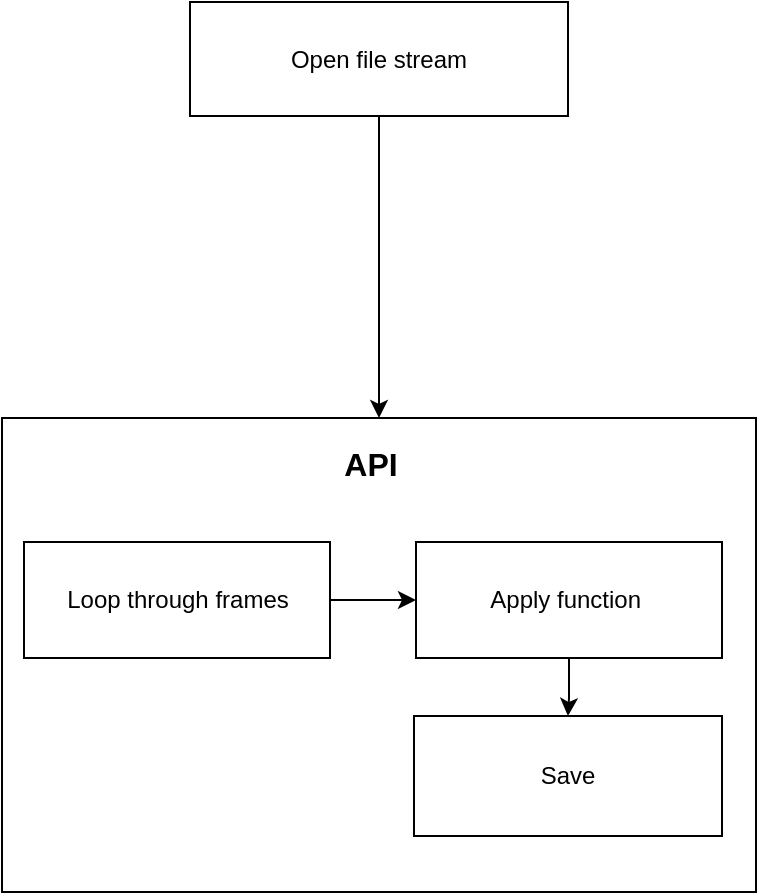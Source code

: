 <mxfile version="13.7.9" type="device"><diagram id="hShY_1-nV4Q3HBkgdRE9" name="Page-1"><mxGraphModel dx="1086" dy="966" grid="0" gridSize="10" guides="1" tooltips="1" connect="1" arrows="1" fold="1" page="1" pageScale="1" pageWidth="850" pageHeight="1100" math="0" shadow="0"><root><mxCell id="0"/><mxCell id="1" parent="0"/><mxCell id="IMS8iqdZTxW8aBVR6RQg-5" value="" style="group" vertex="1" connectable="0" parent="1"><mxGeometry x="331" y="53" width="189" height="57" as="geometry"/></mxCell><mxCell id="IMS8iqdZTxW8aBVR6RQg-4" value="" style="group" vertex="1" connectable="0" parent="IMS8iqdZTxW8aBVR6RQg-5"><mxGeometry width="189" height="57" as="geometry"/></mxCell><mxCell id="IMS8iqdZTxW8aBVR6RQg-1" value="" style="rounded=0;whiteSpace=wrap;html=1;" vertex="1" parent="IMS8iqdZTxW8aBVR6RQg-4"><mxGeometry width="189" height="57" as="geometry"/></mxCell><mxCell id="IMS8iqdZTxW8aBVR6RQg-3" value="Open file stream" style="text;html=1;strokeColor=none;fillColor=none;align=center;verticalAlign=middle;whiteSpace=wrap;rounded=0;" vertex="1" parent="IMS8iqdZTxW8aBVR6RQg-4"><mxGeometry x="25.773" y="22.167" width="137.455" height="12.667" as="geometry"/></mxCell><mxCell id="IMS8iqdZTxW8aBVR6RQg-7" value="" style="edgeStyle=orthogonalEdgeStyle;rounded=0;orthogonalLoop=1;jettySize=auto;html=1;" edge="1" parent="1" source="IMS8iqdZTxW8aBVR6RQg-1" target="IMS8iqdZTxW8aBVR6RQg-6"><mxGeometry relative="1" as="geometry"/></mxCell><mxCell id="IMS8iqdZTxW8aBVR6RQg-10" value="" style="group" vertex="1" connectable="0" parent="1"><mxGeometry x="237" y="261" width="377" height="237" as="geometry"/></mxCell><mxCell id="IMS8iqdZTxW8aBVR6RQg-6" value="" style="rounded=0;whiteSpace=wrap;html=1;" vertex="1" parent="IMS8iqdZTxW8aBVR6RQg-10"><mxGeometry width="377" height="237" as="geometry"/></mxCell><mxCell id="IMS8iqdZTxW8aBVR6RQg-9" value="&lt;font style=&quot;font-size: 16px&quot;&gt;&lt;b&gt;API&lt;/b&gt;&lt;/font&gt;" style="text;html=1;strokeColor=none;fillColor=none;align=center;verticalAlign=middle;whiteSpace=wrap;rounded=0;" vertex="1" parent="IMS8iqdZTxW8aBVR6RQg-10"><mxGeometry x="122" y="13" width="125" height="20" as="geometry"/></mxCell><mxCell id="IMS8iqdZTxW8aBVR6RQg-13" value="" style="group" vertex="1" connectable="0" parent="IMS8iqdZTxW8aBVR6RQg-10"><mxGeometry x="11" y="62" width="153" height="58" as="geometry"/></mxCell><mxCell id="IMS8iqdZTxW8aBVR6RQg-12" value="" style="rounded=0;whiteSpace=wrap;html=1;" vertex="1" parent="IMS8iqdZTxW8aBVR6RQg-13"><mxGeometry width="153" height="58" as="geometry"/></mxCell><mxCell id="IMS8iqdZTxW8aBVR6RQg-11" value="Loop through frames" style="text;html=1;strokeColor=none;fillColor=none;align=center;verticalAlign=middle;whiteSpace=wrap;rounded=0;" vertex="1" parent="IMS8iqdZTxW8aBVR6RQg-13"><mxGeometry x="11.5" y="19" width="130" height="20" as="geometry"/></mxCell><mxCell id="IMS8iqdZTxW8aBVR6RQg-17" value="" style="edgeStyle=orthogonalEdgeStyle;rounded=0;orthogonalLoop=1;jettySize=auto;html=1;" edge="1" parent="IMS8iqdZTxW8aBVR6RQg-10" source="IMS8iqdZTxW8aBVR6RQg-14" target="IMS8iqdZTxW8aBVR6RQg-16"><mxGeometry relative="1" as="geometry"/></mxCell><mxCell id="IMS8iqdZTxW8aBVR6RQg-14" value="Apply function&amp;nbsp;" style="rounded=0;whiteSpace=wrap;html=1;" vertex="1" parent="IMS8iqdZTxW8aBVR6RQg-10"><mxGeometry x="207" y="62" width="153" height="58" as="geometry"/></mxCell><mxCell id="IMS8iqdZTxW8aBVR6RQg-15" value="" style="edgeStyle=orthogonalEdgeStyle;rounded=0;orthogonalLoop=1;jettySize=auto;html=1;" edge="1" parent="IMS8iqdZTxW8aBVR6RQg-10" source="IMS8iqdZTxW8aBVR6RQg-12" target="IMS8iqdZTxW8aBVR6RQg-14"><mxGeometry relative="1" as="geometry"/></mxCell><mxCell id="IMS8iqdZTxW8aBVR6RQg-16" value="Save" style="whiteSpace=wrap;html=1;rounded=0;" vertex="1" parent="IMS8iqdZTxW8aBVR6RQg-10"><mxGeometry x="206" y="149" width="154" height="60" as="geometry"/></mxCell></root></mxGraphModel></diagram></mxfile>